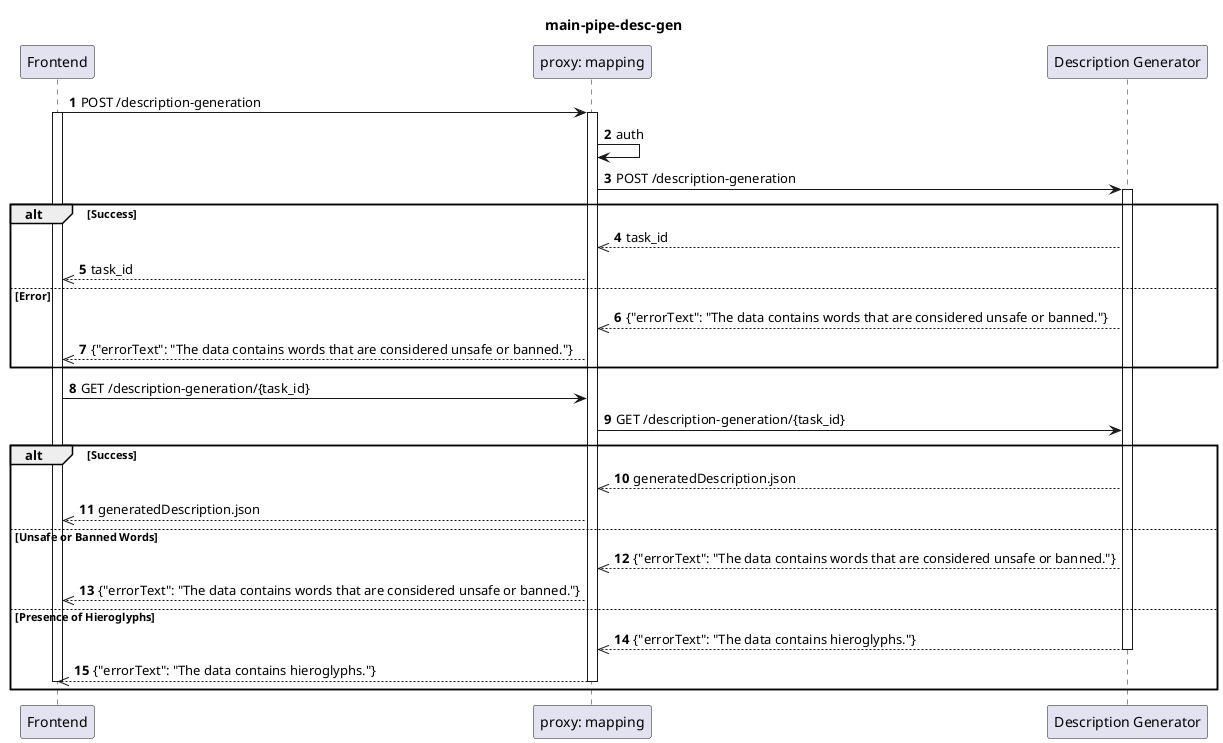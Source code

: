 @startuml
title main-pipe-desc-gen
autonumber

participant Frontend as FE
participant "proxy: mapping" as map
participant "Description Generator" as DG

FE -> map: POST /description-generation
activate FE
activate map
map -> map: auth
map -> DG: POST /description-generation
activate DG

alt Success
    DG -->> map: task_id
    map -->> FE: task_id
else Error
    DG -->> map: {"errorText": "The data contains words that are considered unsafe or banned."}
    map -->> FE: {"errorText": "The data contains words that are considered unsafe or banned."}
end

FE -> map: GET /description-generation/{task_id}
map -> DG: GET /description-generation/{task_id}

alt Success
    DG -->> map: generatedDescription.json
    map -->> FE: generatedDescription.json
else Unsafe or Banned Words
    DG -->> map: {"errorText": "The data contains words that are considered unsafe or banned."}
    map -->> FE: {"errorText": "The data contains words that are considered unsafe or banned."}
else Presence of Hieroglyphs
    DG -->> map: {"errorText": "The data contains hieroglyphs."}
    deactivate DG
    map -->> FE: {"errorText": "The data contains hieroglyphs."}
deactivate map
deactivate FE
end


@enduml
